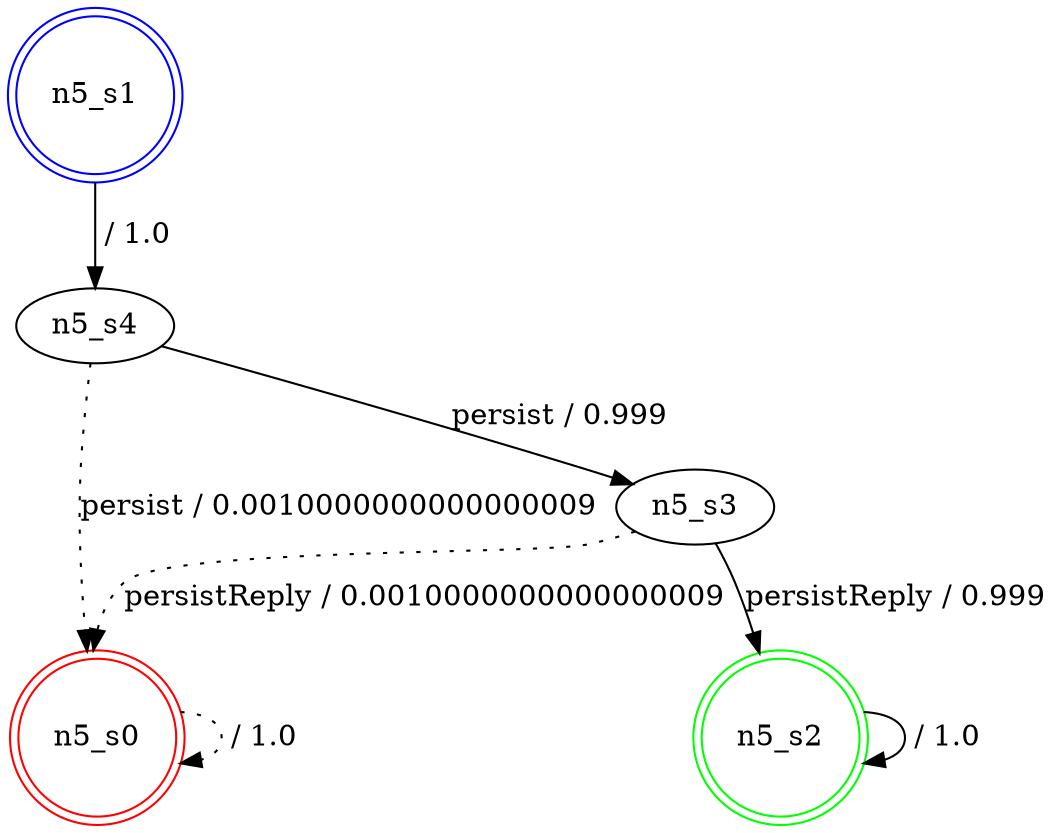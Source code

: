 digraph graphname {
n5_s0 [label="n5_s0",color=red,shape=doublecircle ];
n5_s1 [label="n5_s1",color=blue,shape=doublecircle ];
n5_s2 [label="n5_s2",color=green,shape=doublecircle ];
n5_s3 [label="n5_s3" ];
n5_s4 [label="n5_s4" ];
n5_s0 -> n5_s0 [label=" / 1.0", style=dotted];
n5_s1 -> n5_s4 [label=" / 1.0"];
n5_s2 -> n5_s2 [label=" / 1.0"];
n5_s3 -> n5_s2 [label="persistReply / 0.999"];
n5_s3 -> n5_s0 [label="persistReply / 0.0010000000000000009", style=dotted];
n5_s4 -> n5_s3 [label="persist / 0.999"];
n5_s4 -> n5_s0 [label="persist / 0.0010000000000000009", style=dotted];
}
